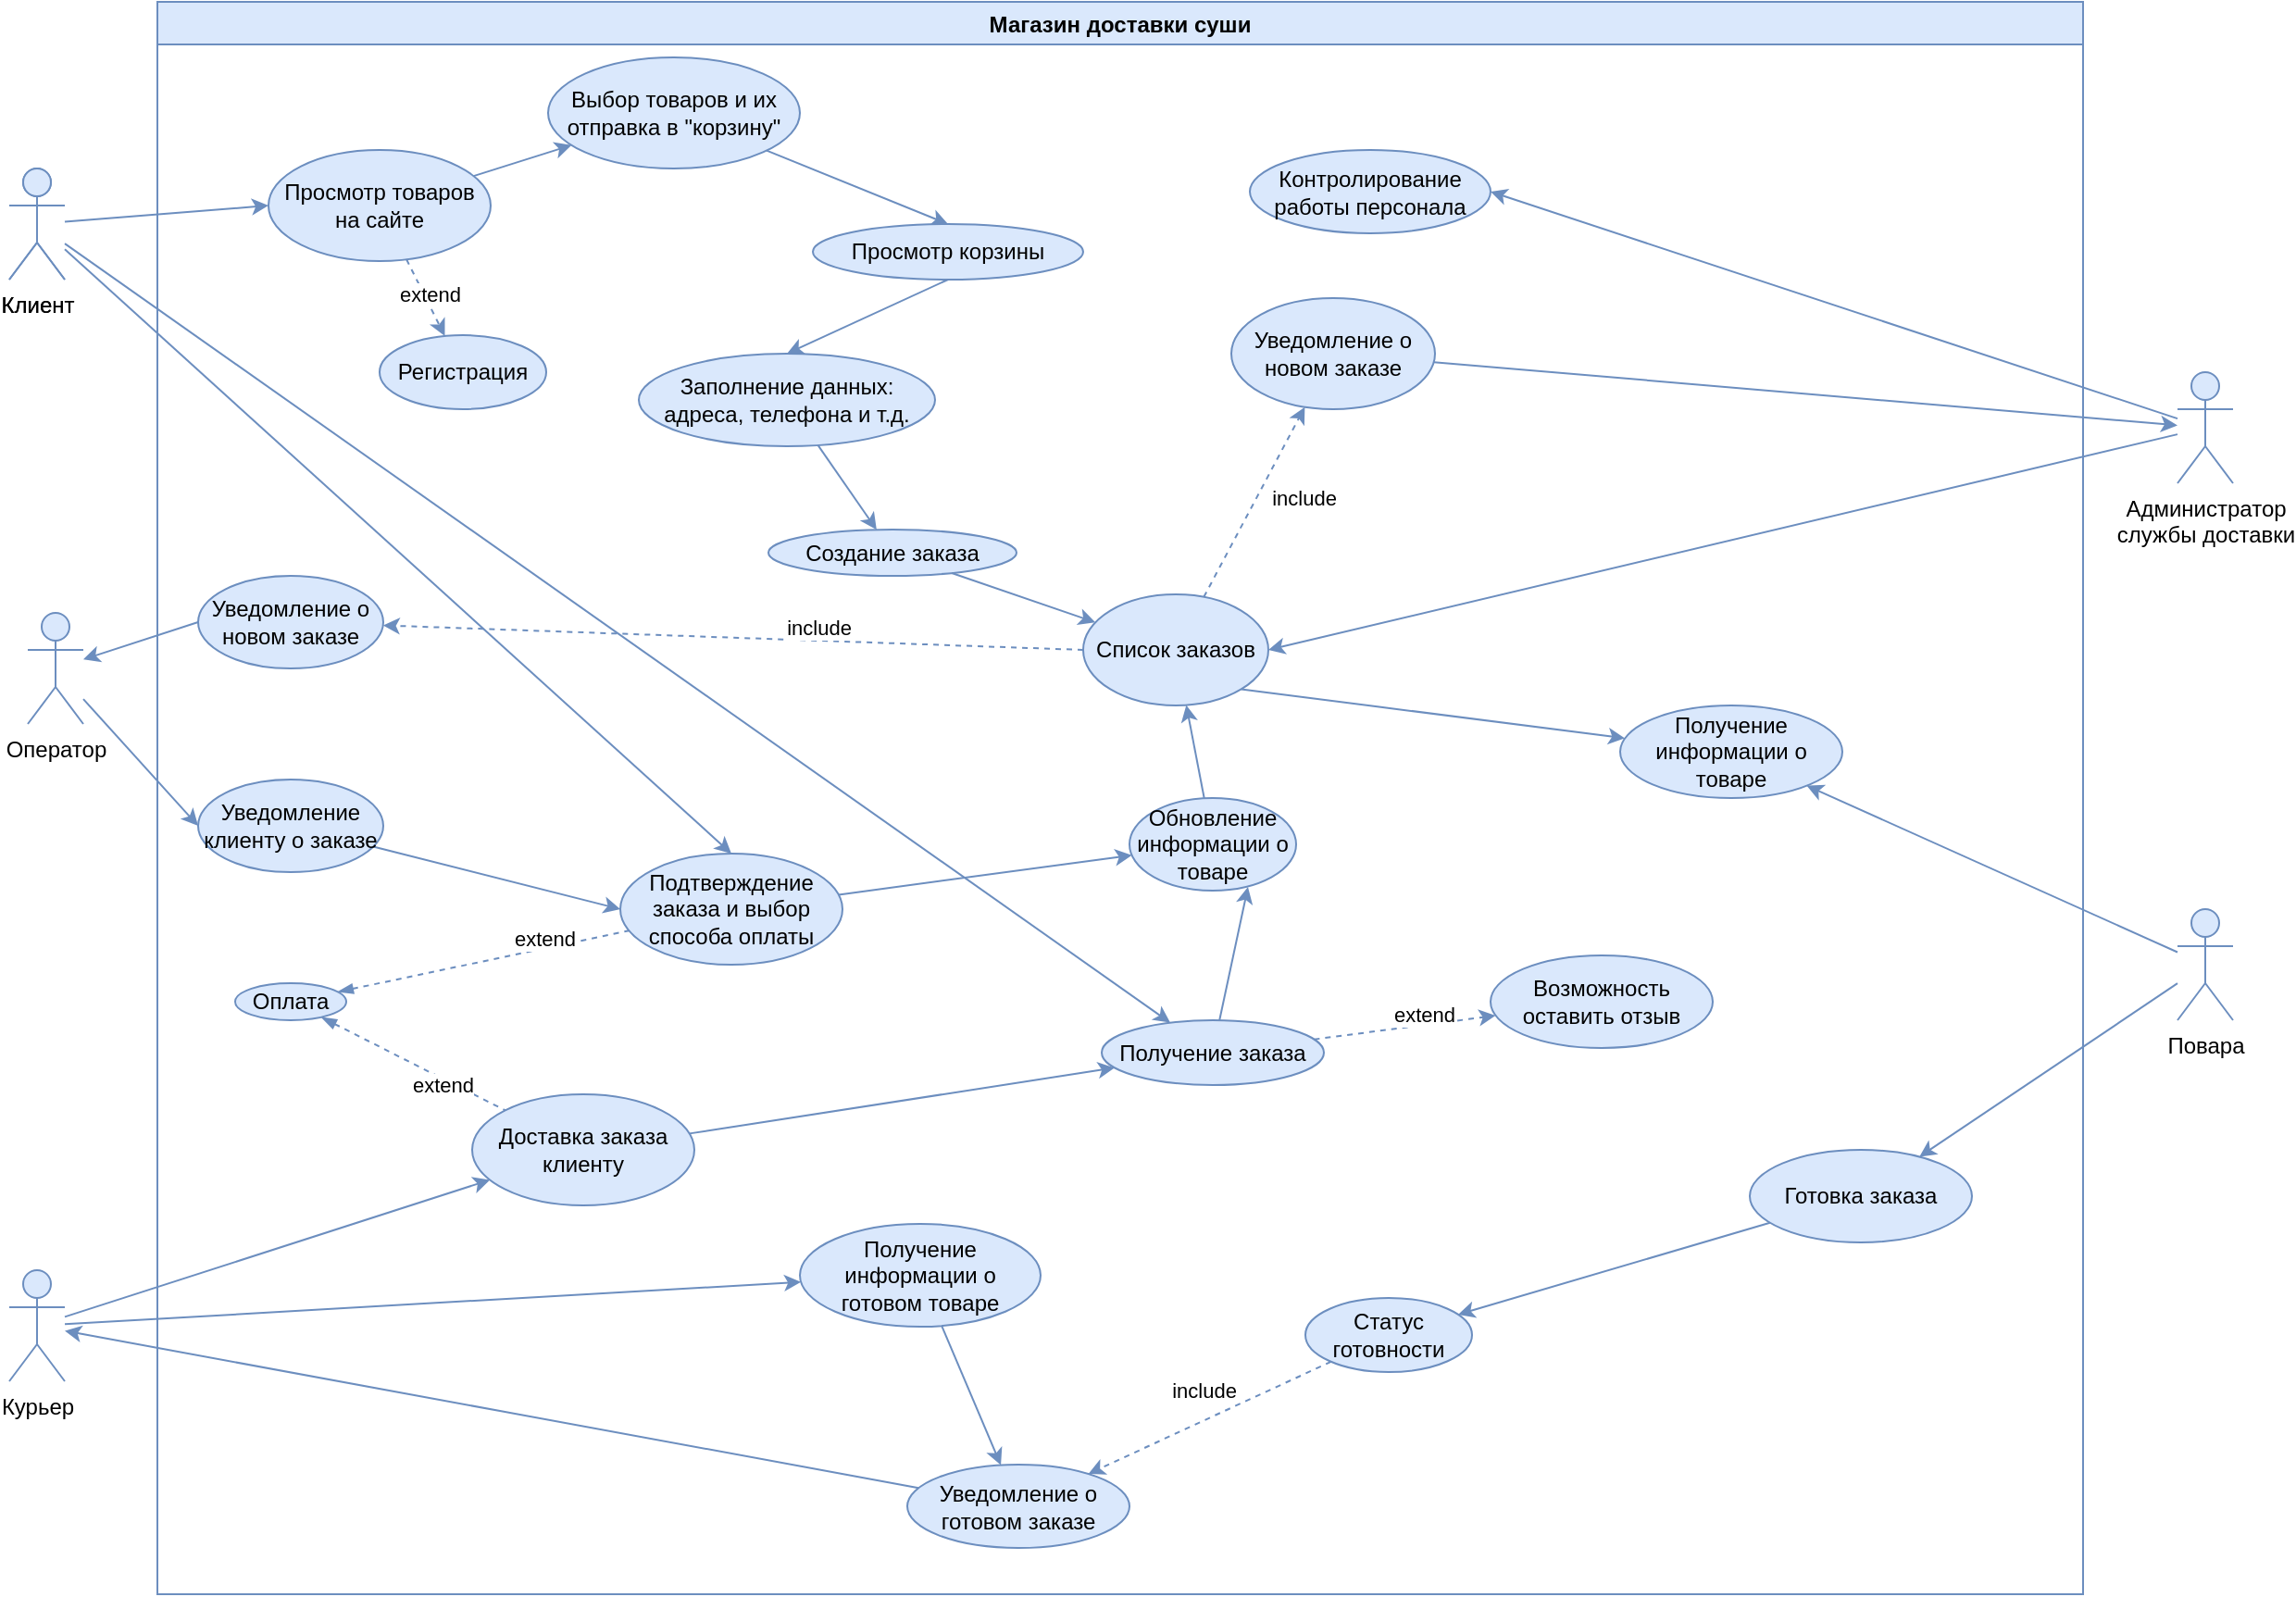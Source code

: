 <mxfile version="20.5.3" type="github"><diagram id="hxLHo2L7IaXjg4xJ-ZwW" name="Диаграмма1 || Доставка Суши"><mxGraphModel dx="990" dy="575" grid="1" gridSize="10" guides="1" tooltips="1" connect="1" arrows="1" fold="1" page="1" pageScale="1" pageWidth="827" pageHeight="1169" math="0" shadow="0"><root><mxCell id="0"/><mxCell id="1" parent="0"/><mxCell id="q7BNcfMHSmpCi1UMR5cF-1" value="" style="endArrow=classic;html=1;rounded=0;entryX=0.5;entryY=0;entryDx=0;entryDy=0;fillColor=#dae8fc;strokeColor=#6c8ebf;" parent="1" source="q7BNcfMHSmpCi1UMR5cF-58" target="q7BNcfMHSmpCi1UMR5cF-22" edge="1"><mxGeometry width="50" height="50" relative="1" as="geometry"><mxPoint x="480" y="370" as="sourcePoint"/><mxPoint x="340" y="350" as="targetPoint"/></mxGeometry></mxCell><mxCell id="q7BNcfMHSmpCi1UMR5cF-2" value="Магазин доставки суши" style="swimlane;fillColor=#dae8fc;strokeColor=#6c8ebf;" parent="1" vertex="1"><mxGeometry x="120" y="10" width="1040" height="860" as="geometry"><mxRectangle x="120" y="10" width="180" height="30" as="alternateBounds"/></mxGeometry></mxCell><mxCell id="q7BNcfMHSmpCi1UMR5cF-3" value="" style="rounded=0;orthogonalLoop=1;jettySize=auto;html=1;fillColor=#dae8fc;strokeColor=#6c8ebf;" parent="q7BNcfMHSmpCi1UMR5cF-2" source="q7BNcfMHSmpCi1UMR5cF-6" target="q7BNcfMHSmpCi1UMR5cF-13" edge="1"><mxGeometry relative="1" as="geometry"/></mxCell><mxCell id="q7BNcfMHSmpCi1UMR5cF-6" value="Просмотр товаров на сайте" style="ellipse;whiteSpace=wrap;html=1;fillColor=#dae8fc;strokeColor=#6c8ebf;" parent="q7BNcfMHSmpCi1UMR5cF-2" vertex="1"><mxGeometry x="60" y="80" width="120" height="60" as="geometry"/></mxCell><mxCell id="q7BNcfMHSmpCi1UMR5cF-8" value="Обновление&lt;br&gt;информации о товаре" style="ellipse;whiteSpace=wrap;html=1;fillColor=#dae8fc;strokeColor=#6c8ebf;" parent="q7BNcfMHSmpCi1UMR5cF-2" vertex="1"><mxGeometry x="525" y="430" width="90" height="50" as="geometry"/></mxCell><mxCell id="q7BNcfMHSmpCi1UMR5cF-9" value="Доставка заказа клиенту" style="ellipse;whiteSpace=wrap;html=1;fillColor=#dae8fc;strokeColor=#6c8ebf;" parent="q7BNcfMHSmpCi1UMR5cF-2" vertex="1"><mxGeometry x="170" y="590" width="120" height="60" as="geometry"/></mxCell><mxCell id="q7BNcfMHSmpCi1UMR5cF-10" value="" style="endArrow=none;html=1;strokeWidth=1;rounded=0;endFill=0;startArrow=blockThin;startFill=1;dashed=1;fillColor=#dae8fc;strokeColor=#6c8ebf;" parent="q7BNcfMHSmpCi1UMR5cF-2" source="q7BNcfMHSmpCi1UMR5cF-23" target="q7BNcfMHSmpCi1UMR5cF-9" edge="1"><mxGeometry width="50" height="50" relative="1" as="geometry"><mxPoint x="429.5" y="220" as="sourcePoint"/><mxPoint x="429.5" y="150" as="targetPoint"/></mxGeometry></mxCell><mxCell id="q7BNcfMHSmpCi1UMR5cF-11" value="extend" style="edgeLabel;html=1;align=center;verticalAlign=middle;resizable=0;points=[];" parent="q7BNcfMHSmpCi1UMR5cF-10" vertex="1" connectable="0"><mxGeometry x="0.371" y="-2" relative="1" as="geometry"><mxPoint x="-2" as="offset"/></mxGeometry></mxCell><mxCell id="q7BNcfMHSmpCi1UMR5cF-12" value="" style="rounded=0;orthogonalLoop=1;jettySize=auto;html=1;entryX=0.5;entryY=0;entryDx=0;entryDy=0;fillColor=#dae8fc;strokeColor=#6c8ebf;" parent="q7BNcfMHSmpCi1UMR5cF-2" source="q7BNcfMHSmpCi1UMR5cF-13" target="q7BNcfMHSmpCi1UMR5cF-15" edge="1"><mxGeometry relative="1" as="geometry"><mxPoint x="234" y="180" as="targetPoint"/></mxGeometry></mxCell><mxCell id="q7BNcfMHSmpCi1UMR5cF-13" value="Выбор товаров и их отправка в &quot;корзину&quot;" style="ellipse;whiteSpace=wrap;html=1;fillColor=#dae8fc;strokeColor=#6c8ebf;" parent="q7BNcfMHSmpCi1UMR5cF-2" vertex="1"><mxGeometry x="211" y="30" width="136" height="60" as="geometry"/></mxCell><mxCell id="q7BNcfMHSmpCi1UMR5cF-14" value="Заполнение данных: адреса, телефона и т.д." style="ellipse;whiteSpace=wrap;html=1;fillColor=#dae8fc;strokeColor=#6c8ebf;" parent="q7BNcfMHSmpCi1UMR5cF-2" vertex="1"><mxGeometry x="260" y="190" width="160" height="50" as="geometry"/></mxCell><mxCell id="q7BNcfMHSmpCi1UMR5cF-15" value="Просмотр корзины" style="ellipse;whiteSpace=wrap;html=1;fillColor=#dae8fc;strokeColor=#6c8ebf;" parent="q7BNcfMHSmpCi1UMR5cF-2" vertex="1"><mxGeometry x="354" y="120" width="146" height="30" as="geometry"/></mxCell><mxCell id="q7BNcfMHSmpCi1UMR5cF-16" value="Уведомление о новом заказе" style="ellipse;whiteSpace=wrap;html=1;fillColor=#dae8fc;strokeColor=#6c8ebf;" parent="q7BNcfMHSmpCi1UMR5cF-2" vertex="1"><mxGeometry x="22" y="310" width="100" height="50" as="geometry"/></mxCell><mxCell id="q7BNcfMHSmpCi1UMR5cF-17" value="" style="rounded=0;orthogonalLoop=1;jettySize=auto;html=1;dashed=1;exitX=0;exitY=0.5;exitDx=0;exitDy=0;fillColor=#dae8fc;strokeColor=#6c8ebf;" parent="q7BNcfMHSmpCi1UMR5cF-2" source="q7BNcfMHSmpCi1UMR5cF-33" target="q7BNcfMHSmpCi1UMR5cF-16" edge="1"><mxGeometry relative="1" as="geometry"/></mxCell><mxCell id="q7BNcfMHSmpCi1UMR5cF-18" value="include" style="edgeLabel;html=1;align=center;verticalAlign=middle;resizable=0;points=[];" parent="q7BNcfMHSmpCi1UMR5cF-17" vertex="1" connectable="0"><mxGeometry x="-0.258" relative="1" as="geometry"><mxPoint x="-3" y="-7" as="offset"/></mxGeometry></mxCell><mxCell id="q7BNcfMHSmpCi1UMR5cF-19" value="Создание заказа" style="ellipse;whiteSpace=wrap;html=1;fillColor=#dae8fc;strokeColor=#6c8ebf;" parent="q7BNcfMHSmpCi1UMR5cF-2" vertex="1"><mxGeometry x="330" y="285" width="134" height="25" as="geometry"/></mxCell><mxCell id="q7BNcfMHSmpCi1UMR5cF-20" value="" style="rounded=0;orthogonalLoop=1;jettySize=auto;html=1;entryX=0;entryY=0.5;entryDx=0;entryDy=0;fillColor=#dae8fc;strokeColor=#6c8ebf;" parent="q7BNcfMHSmpCi1UMR5cF-2" source="q7BNcfMHSmpCi1UMR5cF-21" target="q7BNcfMHSmpCi1UMR5cF-22" edge="1"><mxGeometry relative="1" as="geometry"><mxPoint x="190" y="310" as="targetPoint"/></mxGeometry></mxCell><mxCell id="q7BNcfMHSmpCi1UMR5cF-21" value="Уведомление клиенту о заказе" style="ellipse;whiteSpace=wrap;html=1;fillColor=#dae8fc;strokeColor=#6c8ebf;" parent="q7BNcfMHSmpCi1UMR5cF-2" vertex="1"><mxGeometry x="22" y="420" width="100" height="50" as="geometry"/></mxCell><mxCell id="q7BNcfMHSmpCi1UMR5cF-22" value="Подтверждение заказа и выбор способа оплаты" style="ellipse;whiteSpace=wrap;html=1;fillColor=#dae8fc;strokeColor=#6c8ebf;" parent="q7BNcfMHSmpCi1UMR5cF-2" vertex="1"><mxGeometry x="250" y="460" width="120" height="60" as="geometry"/></mxCell><mxCell id="q7BNcfMHSmpCi1UMR5cF-23" value="Оплата" style="ellipse;whiteSpace=wrap;html=1;fillColor=#dae8fc;strokeColor=#6c8ebf;" parent="q7BNcfMHSmpCi1UMR5cF-2" vertex="1"><mxGeometry x="42" y="530" width="60" height="20" as="geometry"/></mxCell><mxCell id="q7BNcfMHSmpCi1UMR5cF-24" value="Уведомление о новом заказе" style="ellipse;whiteSpace=wrap;html=1;fillColor=#dae8fc;strokeColor=#6c8ebf;" parent="q7BNcfMHSmpCi1UMR5cF-2" vertex="1"><mxGeometry x="580" y="160" width="110" height="60" as="geometry"/></mxCell><mxCell id="q7BNcfMHSmpCi1UMR5cF-25" value="" style="endArrow=classic;html=1;rounded=1;fillColor=#dae8fc;strokeColor=#6c8ebf;" parent="q7BNcfMHSmpCi1UMR5cF-2" source="q7BNcfMHSmpCi1UMR5cF-19" target="q7BNcfMHSmpCi1UMR5cF-33" edge="1"><mxGeometry width="50" height="50" relative="1" as="geometry"><mxPoint x="270" y="400" as="sourcePoint"/><mxPoint x="350" y="280" as="targetPoint"/></mxGeometry></mxCell><mxCell id="q7BNcfMHSmpCi1UMR5cF-26" value="Контролирование работы персонала" style="ellipse;whiteSpace=wrap;html=1;direction=west;fillColor=#dae8fc;strokeColor=#6c8ebf;" parent="q7BNcfMHSmpCi1UMR5cF-2" vertex="1"><mxGeometry x="590" y="80" width="130" height="45" as="geometry"/></mxCell><mxCell id="q7BNcfMHSmpCi1UMR5cF-27" value="" style="endArrow=classic;html=1;rounded=0;fillColor=#dae8fc;strokeColor=#6c8ebf;" parent="q7BNcfMHSmpCi1UMR5cF-2" source="q7BNcfMHSmpCi1UMR5cF-22" target="q7BNcfMHSmpCi1UMR5cF-8" edge="1"><mxGeometry width="50" height="50" relative="1" as="geometry"><mxPoint x="270" y="390" as="sourcePoint"/><mxPoint x="170" y="540" as="targetPoint"/></mxGeometry></mxCell><mxCell id="q7BNcfMHSmpCi1UMR5cF-28" value="Готовка заказа" style="ellipse;whiteSpace=wrap;html=1;fillColor=#dae8fc;strokeColor=#6c8ebf;" parent="q7BNcfMHSmpCi1UMR5cF-2" vertex="1"><mxGeometry x="860" y="620" width="120" height="50" as="geometry"/></mxCell><mxCell id="q7BNcfMHSmpCi1UMR5cF-29" value="Получение информации о готовом товаре" style="ellipse;whiteSpace=wrap;html=1;fillColor=#dae8fc;strokeColor=#6c8ebf;" parent="q7BNcfMHSmpCi1UMR5cF-2" vertex="1"><mxGeometry x="347" y="660" width="130" height="55.5" as="geometry"/></mxCell><mxCell id="q7BNcfMHSmpCi1UMR5cF-30" value="" style="endArrow=classic;html=1;rounded=0;exitX=0.5;exitY=1;exitDx=0;exitDy=0;entryX=0.5;entryY=0;entryDx=0;entryDy=0;curved=1;fillColor=#dae8fc;strokeColor=#6c8ebf;" parent="q7BNcfMHSmpCi1UMR5cF-2" source="q7BNcfMHSmpCi1UMR5cF-15" target="q7BNcfMHSmpCi1UMR5cF-14" edge="1"><mxGeometry width="50" height="50" relative="1" as="geometry"><mxPoint x="270" y="360" as="sourcePoint"/><mxPoint x="320" y="310" as="targetPoint"/></mxGeometry></mxCell><mxCell id="q7BNcfMHSmpCi1UMR5cF-31" value="" style="endArrow=none;html=1;strokeWidth=1;rounded=0;endFill=0;startArrow=blockThin;startFill=1;dashed=1;fillColor=#dae8fc;strokeColor=#6c8ebf;" parent="q7BNcfMHSmpCi1UMR5cF-2" source="q7BNcfMHSmpCi1UMR5cF-23" target="q7BNcfMHSmpCi1UMR5cF-22" edge="1"><mxGeometry width="50" height="50" relative="1" as="geometry"><mxPoint x="294.719" y="662.768" as="sourcePoint"/><mxPoint x="380.965" y="632.288" as="targetPoint"/></mxGeometry></mxCell><mxCell id="q7BNcfMHSmpCi1UMR5cF-32" value="extend" style="edgeLabel;html=1;align=center;verticalAlign=middle;resizable=0;points=[];" parent="q7BNcfMHSmpCi1UMR5cF-31" vertex="1" connectable="0"><mxGeometry x="0.371" y="-2" relative="1" as="geometry"><mxPoint x="3" y="-8" as="offset"/></mxGeometry></mxCell><mxCell id="q7BNcfMHSmpCi1UMR5cF-33" value="Список заказов" style="ellipse;whiteSpace=wrap;html=1;fillColor=#dae8fc;strokeColor=#6c8ebf;" parent="q7BNcfMHSmpCi1UMR5cF-2" vertex="1"><mxGeometry x="500" y="320" width="100" height="60" as="geometry"/></mxCell><mxCell id="q7BNcfMHSmpCi1UMR5cF-34" value="" style="endArrow=classic;html=1;rounded=0;curved=1;fillColor=#dae8fc;strokeColor=#6c8ebf;" parent="q7BNcfMHSmpCi1UMR5cF-2" source="q7BNcfMHSmpCi1UMR5cF-14" target="q7BNcfMHSmpCi1UMR5cF-19" edge="1"><mxGeometry width="50" height="50" relative="1" as="geometry"><mxPoint x="270" y="360" as="sourcePoint"/><mxPoint x="320" y="310" as="targetPoint"/></mxGeometry></mxCell><mxCell id="q7BNcfMHSmpCi1UMR5cF-35" value="" style="endArrow=classic;html=1;rounded=0;dashed=1;fillColor=#dae8fc;strokeColor=#6c8ebf;" parent="q7BNcfMHSmpCi1UMR5cF-2" source="q7BNcfMHSmpCi1UMR5cF-33" target="q7BNcfMHSmpCi1UMR5cF-24" edge="1"><mxGeometry width="50" height="50" relative="1" as="geometry"><mxPoint x="360" y="360" as="sourcePoint"/><mxPoint x="410" y="310" as="targetPoint"/></mxGeometry></mxCell><mxCell id="q7BNcfMHSmpCi1UMR5cF-36" value="include" style="edgeLabel;html=1;align=center;verticalAlign=middle;resizable=0;points=[];" parent="q7BNcfMHSmpCi1UMR5cF-35" vertex="1" connectable="0"><mxGeometry x="-0.441" y="3" relative="1" as="geometry"><mxPoint x="41" y="-24" as="offset"/></mxGeometry></mxCell><mxCell id="q7BNcfMHSmpCi1UMR5cF-37" value="Статус готовности" style="ellipse;whiteSpace=wrap;html=1;fillColor=#dae8fc;strokeColor=#6c8ebf;" parent="q7BNcfMHSmpCi1UMR5cF-2" vertex="1"><mxGeometry x="620" y="700" width="90" height="40" as="geometry"/></mxCell><mxCell id="q7BNcfMHSmpCi1UMR5cF-38" value="" style="endArrow=classic;html=1;rounded=1;fillColor=#dae8fc;strokeColor=#6c8ebf;" parent="q7BNcfMHSmpCi1UMR5cF-2" source="q7BNcfMHSmpCi1UMR5cF-28" target="q7BNcfMHSmpCi1UMR5cF-37" edge="1"><mxGeometry width="50" height="50" relative="1" as="geometry"><mxPoint x="360" y="360" as="sourcePoint"/><mxPoint x="200" y="530" as="targetPoint"/></mxGeometry></mxCell><mxCell id="q7BNcfMHSmpCi1UMR5cF-39" value="" style="rounded=0;orthogonalLoop=1;jettySize=auto;html=1;dashed=1;fillColor=#dae8fc;strokeColor=#6c8ebf;" parent="q7BNcfMHSmpCi1UMR5cF-2" source="q7BNcfMHSmpCi1UMR5cF-37" target="q7BNcfMHSmpCi1UMR5cF-41" edge="1"><mxGeometry relative="1" as="geometry"><mxPoint x="339" y="600" as="sourcePoint"/><mxPoint x="207" y="622.5" as="targetPoint"/></mxGeometry></mxCell><mxCell id="q7BNcfMHSmpCi1UMR5cF-40" value="include" style="edgeLabel;html=1;align=center;verticalAlign=middle;resizable=0;points=[];" parent="q7BNcfMHSmpCi1UMR5cF-39" vertex="1" connectable="0"><mxGeometry x="-0.258" relative="1" as="geometry"><mxPoint x="-21" y="-7" as="offset"/></mxGeometry></mxCell><mxCell id="q7BNcfMHSmpCi1UMR5cF-41" value="Уведомление о готовом заказе" style="ellipse;whiteSpace=wrap;html=1;fillColor=#dae8fc;strokeColor=#6c8ebf;" parent="q7BNcfMHSmpCi1UMR5cF-2" vertex="1"><mxGeometry x="405" y="790" width="120" height="45" as="geometry"/></mxCell><mxCell id="q7BNcfMHSmpCi1UMR5cF-42" value="" style="endArrow=classic;html=1;rounded=1;strokeWidth=1;fillColor=#dae8fc;strokeColor=#6c8ebf;" parent="q7BNcfMHSmpCi1UMR5cF-2" source="q7BNcfMHSmpCi1UMR5cF-8" target="q7BNcfMHSmpCi1UMR5cF-33" edge="1"><mxGeometry width="50" height="50" relative="1" as="geometry"><mxPoint x="360" y="350" as="sourcePoint"/><mxPoint x="410" y="300" as="targetPoint"/></mxGeometry></mxCell><mxCell id="q7BNcfMHSmpCi1UMR5cF-43" value="Получение&lt;br&gt;информации о товаре" style="ellipse;whiteSpace=wrap;html=1;fillColor=#dae8fc;strokeColor=#6c8ebf;" parent="q7BNcfMHSmpCi1UMR5cF-2" vertex="1"><mxGeometry x="790" y="380" width="120" height="50" as="geometry"/></mxCell><mxCell id="q7BNcfMHSmpCi1UMR5cF-44" value="" style="endArrow=classic;html=1;rounded=1;strokeWidth=1;exitX=1;exitY=1;exitDx=0;exitDy=0;fillColor=#dae8fc;strokeColor=#6c8ebf;" parent="q7BNcfMHSmpCi1UMR5cF-2" source="q7BNcfMHSmpCi1UMR5cF-33" target="q7BNcfMHSmpCi1UMR5cF-43" edge="1"><mxGeometry width="50" height="50" relative="1" as="geometry"><mxPoint x="360" y="350" as="sourcePoint"/><mxPoint x="410" y="300" as="targetPoint"/></mxGeometry></mxCell><mxCell id="q7BNcfMHSmpCi1UMR5cF-45" value="" style="endArrow=classic;html=1;rounded=0;fillColor=#dae8fc;strokeColor=#6c8ebf;" parent="q7BNcfMHSmpCi1UMR5cF-2" source="q7BNcfMHSmpCi1UMR5cF-29" target="q7BNcfMHSmpCi1UMR5cF-41" edge="1"><mxGeometry width="50" height="50" relative="1" as="geometry"><mxPoint x="260" y="320" as="sourcePoint"/><mxPoint x="310" y="270" as="targetPoint"/></mxGeometry></mxCell><mxCell id="q7BNcfMHSmpCi1UMR5cF-46" value="Получение заказа" style="ellipse;whiteSpace=wrap;html=1;fillColor=#dae8fc;strokeColor=#6c8ebf;" parent="q7BNcfMHSmpCi1UMR5cF-2" vertex="1"><mxGeometry x="510" y="550" width="120" height="35" as="geometry"/></mxCell><mxCell id="q7BNcfMHSmpCi1UMR5cF-47" value="" style="endArrow=classic;html=1;rounded=0;entryX=0.711;entryY=0.96;entryDx=0;entryDy=0;entryPerimeter=0;fillColor=#dae8fc;strokeColor=#6c8ebf;" parent="q7BNcfMHSmpCi1UMR5cF-2" source="q7BNcfMHSmpCi1UMR5cF-46" target="q7BNcfMHSmpCi1UMR5cF-8" edge="1"><mxGeometry width="50" height="50" relative="1" as="geometry"><mxPoint x="260" y="520" as="sourcePoint"/><mxPoint x="460" y="460" as="targetPoint"/></mxGeometry></mxCell><mxCell id="q7BNcfMHSmpCi1UMR5cF-48" value="" style="endArrow=classic;html=1;rounded=0;fillColor=#dae8fc;strokeColor=#6c8ebf;" parent="q7BNcfMHSmpCi1UMR5cF-2" source="q7BNcfMHSmpCi1UMR5cF-9" target="q7BNcfMHSmpCi1UMR5cF-46" edge="1"><mxGeometry width="50" height="50" relative="1" as="geometry"><mxPoint x="260" y="520" as="sourcePoint"/><mxPoint x="310" y="470" as="targetPoint"/></mxGeometry></mxCell><mxCell id="q7BNcfMHSmpCi1UMR5cF-49" value="Возможность оставить отзыв" style="ellipse;whiteSpace=wrap;html=1;fillColor=#dae8fc;strokeColor=#6c8ebf;" parent="q7BNcfMHSmpCi1UMR5cF-2" vertex="1"><mxGeometry x="720" y="515" width="120" height="50" as="geometry"/></mxCell><mxCell id="q7BNcfMHSmpCi1UMR5cF-50" value="" style="rounded=0;orthogonalLoop=1;jettySize=auto;html=1;dashed=1;fillColor=#dae8fc;strokeColor=#6c8ebf;" parent="q7BNcfMHSmpCi1UMR5cF-2" source="q7BNcfMHSmpCi1UMR5cF-46" target="q7BNcfMHSmpCi1UMR5cF-49" edge="1"><mxGeometry relative="1" as="geometry"><mxPoint x="520.003" y="450.001" as="sourcePoint"/><mxPoint x="537.743" y="500.688" as="targetPoint"/></mxGeometry></mxCell><mxCell id="q7BNcfMHSmpCi1UMR5cF-51" value="extend" style="edgeLabel;html=1;align=center;verticalAlign=middle;resizable=0;points=[];" parent="q7BNcfMHSmpCi1UMR5cF-50" vertex="1" connectable="0"><mxGeometry x="0.2" relative="1" as="geometry"><mxPoint y="-6" as="offset"/></mxGeometry></mxCell><mxCell id="q7BNcfMHSmpCi1UMR5cF-52" value="Клиент" style="shape=umlActor;verticalLabelPosition=bottom;verticalAlign=top;html=1;outlineConnect=0;fillColor=#dae8fc;strokeColor=#6c8ebf;" parent="q7BNcfMHSmpCi1UMR5cF-2" vertex="1"><mxGeometry x="-80" y="90" width="30" height="60" as="geometry"/></mxCell><mxCell id="q7BNcfMHSmpCi1UMR5cF-54" value="" style="rounded=0;orthogonalLoop=1;jettySize=auto;html=1;dashed=1;fillColor=#dae8fc;strokeColor=#6c8ebf;" parent="q7BNcfMHSmpCi1UMR5cF-2" source="q7BNcfMHSmpCi1UMR5cF-6" target="q7BNcfMHSmpCi1UMR5cF-56" edge="1"><mxGeometry relative="1" as="geometry"><mxPoint x="90.343" y="149.551" as="sourcePoint"/></mxGeometry></mxCell><mxCell id="q7BNcfMHSmpCi1UMR5cF-55" value="extend" style="edgeLabel;html=1;align=center;verticalAlign=middle;resizable=0;points=[];" parent="q7BNcfMHSmpCi1UMR5cF-54" vertex="1" connectable="0"><mxGeometry x="0.2" relative="1" as="geometry"><mxPoint y="-6" as="offset"/></mxGeometry></mxCell><mxCell id="q7BNcfMHSmpCi1UMR5cF-56" value="Регистрация" style="ellipse;whiteSpace=wrap;html=1;fillColor=#dae8fc;strokeColor=#6c8ebf;" parent="q7BNcfMHSmpCi1UMR5cF-2" vertex="1"><mxGeometry x="120" y="180" width="90" height="40" as="geometry"/></mxCell><mxCell id="q7BNcfMHSmpCi1UMR5cF-58" value="Клиент" style="shape=umlActor;verticalLabelPosition=bottom;verticalAlign=top;html=1;outlineConnect=0;fillColor=#dae8fc;strokeColor=#6c8ebf;" parent="1" vertex="1"><mxGeometry x="40" y="100" width="30" height="60" as="geometry"/></mxCell><mxCell id="q7BNcfMHSmpCi1UMR5cF-59" value="" style="endArrow=classic;html=1;rounded=0;entryX=0;entryY=0.5;entryDx=0;entryDy=0;curved=1;fillColor=#dae8fc;strokeColor=#6c8ebf;" parent="1" source="q7BNcfMHSmpCi1UMR5cF-58" target="q7BNcfMHSmpCi1UMR5cF-6" edge="1"><mxGeometry width="50" height="50" relative="1" as="geometry"><mxPoint x="100" y="90" as="sourcePoint"/><mxPoint x="370" y="270" as="targetPoint"/></mxGeometry></mxCell><mxCell id="q7BNcfMHSmpCi1UMR5cF-60" value="Повара" style="shape=umlActor;verticalLabelPosition=bottom;verticalAlign=top;html=1;outlineConnect=0;fillColor=#dae8fc;strokeColor=#6c8ebf;" parent="1" vertex="1"><mxGeometry x="1211" y="500" width="30" height="60" as="geometry"/></mxCell><mxCell id="q7BNcfMHSmpCi1UMR5cF-61" value="Курьер" style="shape=umlActor;verticalLabelPosition=bottom;verticalAlign=top;html=1;outlineConnect=0;fillColor=#dae8fc;strokeColor=#6c8ebf;" parent="1" vertex="1"><mxGeometry x="40" y="695" width="30" height="60" as="geometry"/></mxCell><mxCell id="q7BNcfMHSmpCi1UMR5cF-62" value="" style="endArrow=classic;html=1;rounded=0;fillColor=#dae8fc;strokeColor=#6c8ebf;" parent="1" source="q7BNcfMHSmpCi1UMR5cF-61" target="q7BNcfMHSmpCi1UMR5cF-29" edge="1"><mxGeometry width="50" height="50" relative="1" as="geometry"><mxPoint x="710" y="500" as="sourcePoint"/><mxPoint x="600" y="130" as="targetPoint"/></mxGeometry></mxCell><mxCell id="q7BNcfMHSmpCi1UMR5cF-63" value="Администратор &lt;br&gt;службы доставки" style="shape=umlActor;verticalLabelPosition=bottom;verticalAlign=top;html=1;outlineConnect=0;fillColor=#dae8fc;strokeColor=#6c8ebf;" parent="1" vertex="1"><mxGeometry x="1211" y="210" width="30" height="60" as="geometry"/></mxCell><mxCell id="q7BNcfMHSmpCi1UMR5cF-64" value="Оператор" style="shape=umlActor;verticalLabelPosition=bottom;verticalAlign=top;html=1;outlineConnect=0;fillColor=#dae8fc;strokeColor=#6c8ebf;" parent="1" vertex="1"><mxGeometry x="50" y="340" width="30" height="60" as="geometry"/></mxCell><mxCell id="q7BNcfMHSmpCi1UMR5cF-65" value="" style="endArrow=classic;html=1;rounded=0;exitX=0;exitY=0.5;exitDx=0;exitDy=0;fillColor=#dae8fc;strokeColor=#6c8ebf;" parent="1" source="q7BNcfMHSmpCi1UMR5cF-16" target="q7BNcfMHSmpCi1UMR5cF-64" edge="1"><mxGeometry width="50" height="50" relative="1" as="geometry"><mxPoint x="390" y="450" as="sourcePoint"/><mxPoint x="440" y="400" as="targetPoint"/></mxGeometry></mxCell><mxCell id="q7BNcfMHSmpCi1UMR5cF-66" value="" style="endArrow=classic;html=1;rounded=0;entryX=0;entryY=0.5;entryDx=0;entryDy=0;fillColor=#dae8fc;strokeColor=#6c8ebf;" parent="1" source="q7BNcfMHSmpCi1UMR5cF-64" target="q7BNcfMHSmpCi1UMR5cF-21" edge="1"><mxGeometry width="50" height="50" relative="1" as="geometry"><mxPoint x="390" y="440" as="sourcePoint"/><mxPoint x="440" y="390" as="targetPoint"/></mxGeometry></mxCell><mxCell id="q7BNcfMHSmpCi1UMR5cF-67" value="" style="endArrow=classic;html=1;rounded=1;entryX=0;entryY=0.5;entryDx=0;entryDy=0;fillColor=#dae8fc;strokeColor=#6c8ebf;" parent="1" source="q7BNcfMHSmpCi1UMR5cF-63" target="q7BNcfMHSmpCi1UMR5cF-26" edge="1"><mxGeometry width="50" height="50" relative="1" as="geometry"><mxPoint x="390" y="400" as="sourcePoint"/><mxPoint x="440" y="350" as="targetPoint"/></mxGeometry></mxCell><mxCell id="q7BNcfMHSmpCi1UMR5cF-68" value="" style="endArrow=classic;html=1;rounded=1;fillColor=#dae8fc;strokeColor=#6c8ebf;" parent="1" source="q7BNcfMHSmpCi1UMR5cF-24" target="q7BNcfMHSmpCi1UMR5cF-63" edge="1"><mxGeometry width="50" height="50" relative="1" as="geometry"><mxPoint x="390" y="400" as="sourcePoint"/><mxPoint x="550" y="280" as="targetPoint"/></mxGeometry></mxCell><mxCell id="q7BNcfMHSmpCi1UMR5cF-69" value="" style="endArrow=classic;html=1;rounded=0;fillColor=#dae8fc;strokeColor=#6c8ebf;" parent="1" source="q7BNcfMHSmpCi1UMR5cF-60" target="q7BNcfMHSmpCi1UMR5cF-43" edge="1"><mxGeometry width="50" height="50" relative="1" as="geometry"><mxPoint x="1044" y="423" as="sourcePoint"/><mxPoint x="220" y="570" as="targetPoint"/></mxGeometry></mxCell><mxCell id="q7BNcfMHSmpCi1UMR5cF-70" value="" style="endArrow=classic;html=1;rounded=0;fillColor=#dae8fc;strokeColor=#6c8ebf;" parent="1" source="q7BNcfMHSmpCi1UMR5cF-61" target="q7BNcfMHSmpCi1UMR5cF-9" edge="1"><mxGeometry width="50" height="50" relative="1" as="geometry"><mxPoint x="390" y="570" as="sourcePoint"/><mxPoint x="180" y="530" as="targetPoint"/></mxGeometry></mxCell><mxCell id="q7BNcfMHSmpCi1UMR5cF-71" value="" style="endArrow=classic;html=1;rounded=1;entryX=1;entryY=0.5;entryDx=0;entryDy=0;fillColor=#dae8fc;strokeColor=#6c8ebf;" parent="1" source="q7BNcfMHSmpCi1UMR5cF-63" target="q7BNcfMHSmpCi1UMR5cF-33" edge="1"><mxGeometry width="50" height="50" relative="1" as="geometry"><mxPoint x="720" y="240" as="sourcePoint"/><mxPoint x="630" y="220" as="targetPoint"/></mxGeometry></mxCell><mxCell id="q7BNcfMHSmpCi1UMR5cF-72" value="" style="endArrow=classic;html=1;rounded=1;fillColor=#dae8fc;strokeColor=#6c8ebf;" parent="1" source="q7BNcfMHSmpCi1UMR5cF-60" target="q7BNcfMHSmpCi1UMR5cF-28" edge="1"><mxGeometry width="50" height="50" relative="1" as="geometry"><mxPoint x="480" y="370" as="sourcePoint"/><mxPoint x="530" y="320" as="targetPoint"/></mxGeometry></mxCell><mxCell id="q7BNcfMHSmpCi1UMR5cF-73" value="" style="endArrow=classic;html=1;rounded=1;fillColor=#dae8fc;strokeColor=#6c8ebf;" parent="1" source="q7BNcfMHSmpCi1UMR5cF-41" target="q7BNcfMHSmpCi1UMR5cF-61" edge="1"><mxGeometry width="50" height="50" relative="1" as="geometry"><mxPoint x="480" y="360" as="sourcePoint"/><mxPoint x="530" y="310" as="targetPoint"/></mxGeometry></mxCell><mxCell id="q7BNcfMHSmpCi1UMR5cF-74" value="" style="endArrow=classic;html=1;rounded=0;fillColor=#dae8fc;strokeColor=#6c8ebf;" parent="1" source="q7BNcfMHSmpCi1UMR5cF-58" target="q7BNcfMHSmpCi1UMR5cF-46" edge="1"><mxGeometry width="50" height="50" relative="1" as="geometry"><mxPoint x="380" y="230" as="sourcePoint"/><mxPoint x="210" y="530" as="targetPoint"/></mxGeometry></mxCell></root></mxGraphModel></diagram></mxfile>